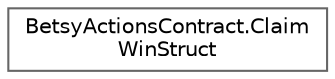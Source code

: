 digraph "Graphical Class Hierarchy"
{
 // LATEX_PDF_SIZE
  bgcolor="transparent";
  edge [fontname=Helvetica,fontsize=10,labelfontname=Helvetica,labelfontsize=10];
  node [fontname=Helvetica,fontsize=10,shape=box,height=0.2,width=0.4];
  rankdir="LR";
  Node0 [id="Node000000",label="BetsyActionsContract.Claim\lWinStruct",height=0.2,width=0.4,color="grey40", fillcolor="white", style="filled",URL="$struct_betsy_actions_contract_1_1_claim_win_struct.html",tooltip=" "];
}
